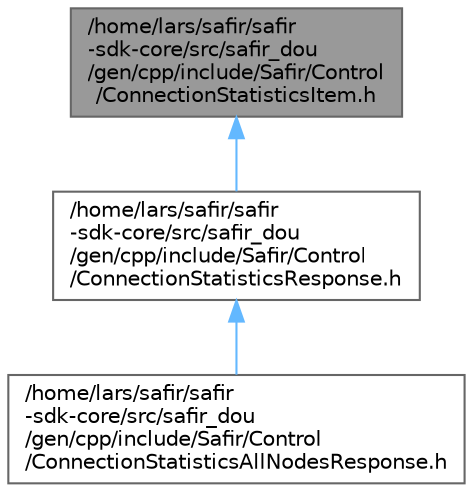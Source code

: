digraph "/home/lars/safir/safir-sdk-core/src/safir_dou/gen/cpp/include/Safir/Control/ConnectionStatisticsItem.h"
{
 // LATEX_PDF_SIZE
  bgcolor="transparent";
  edge [fontname=Helvetica,fontsize=10,labelfontname=Helvetica,labelfontsize=10];
  node [fontname=Helvetica,fontsize=10,shape=box,height=0.2,width=0.4];
  Node1 [label="/home/lars/safir/safir\l-sdk-core/src/safir_dou\l/gen/cpp/include/Safir/Control\l/ConnectionStatisticsItem.h",height=0.2,width=0.4,color="gray40", fillcolor="grey60", style="filled", fontcolor="black",tooltip=" "];
  Node1 -> Node2 [dir="back",color="steelblue1",style="solid"];
  Node2 [label="/home/lars/safir/safir\l-sdk-core/src/safir_dou\l/gen/cpp/include/Safir/Control\l/ConnectionStatisticsResponse.h",height=0.2,width=0.4,color="grey40", fillcolor="white", style="filled",URL="$a00344.html",tooltip=" "];
  Node2 -> Node3 [dir="back",color="steelblue1",style="solid"];
  Node3 [label="/home/lars/safir/safir\l-sdk-core/src/safir_dou\l/gen/cpp/include/Safir/Control\l/ConnectionStatisticsAllNodesResponse.h",height=0.2,width=0.4,color="grey40", fillcolor="white", style="filled",URL="$a00338.html",tooltip=" "];
}
